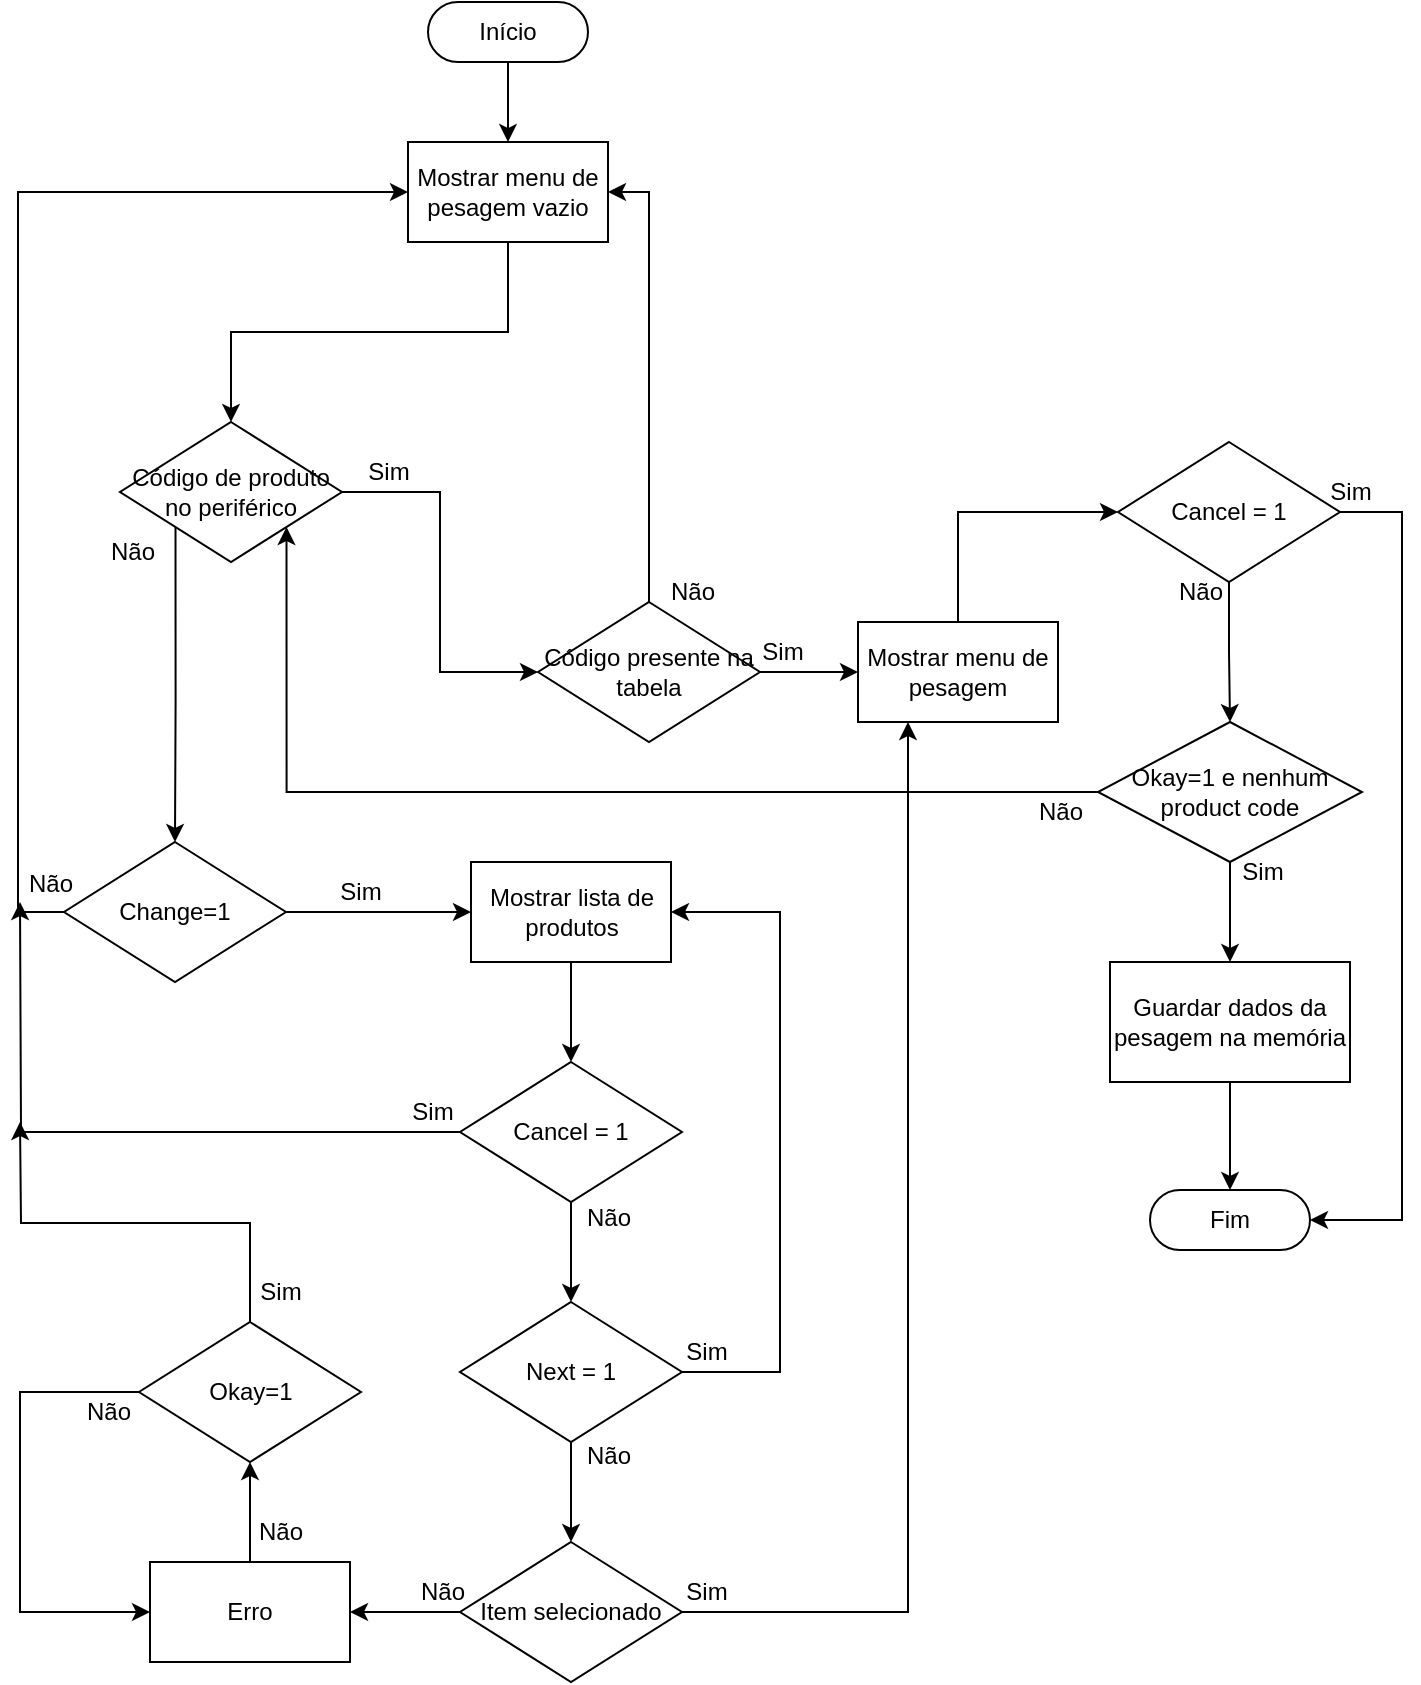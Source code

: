<mxfile version="26.2.14">
  <diagram name="Page-1" id="Wz7lf-9QpKGxH8kcqoVr">
    <mxGraphModel dx="1523" dy="870" grid="1" gridSize="10" guides="1" tooltips="1" connect="1" arrows="1" fold="1" page="1" pageScale="1" pageWidth="850" pageHeight="1100" math="0" shadow="0">
      <root>
        <mxCell id="0" />
        <mxCell id="1" parent="0" />
        <mxCell id="KrtiOsnqrLNsgrwErKld-3" style="edgeStyle=orthogonalEdgeStyle;rounded=0;orthogonalLoop=1;jettySize=auto;html=1;exitX=0.5;exitY=0.5;exitDx=0;exitDy=15;exitPerimeter=0;entryX=0.5;entryY=0;entryDx=0;entryDy=0;" parent="1" source="KrtiOsnqrLNsgrwErKld-1" target="KrtiOsnqrLNsgrwErKld-2" edge="1">
          <mxGeometry relative="1" as="geometry" />
        </mxCell>
        <mxCell id="KrtiOsnqrLNsgrwErKld-1" value="Início" style="html=1;dashed=0;whiteSpace=wrap;shape=mxgraph.dfd.start" parent="1" vertex="1">
          <mxGeometry x="293" y="30" width="80" height="30" as="geometry" />
        </mxCell>
        <mxCell id="KrtiOsnqrLNsgrwErKld-5" style="edgeStyle=orthogonalEdgeStyle;rounded=0;orthogonalLoop=1;jettySize=auto;html=1;exitX=0.5;exitY=1;exitDx=0;exitDy=0;entryX=0.5;entryY=0;entryDx=0;entryDy=0;" parent="1" source="KrtiOsnqrLNsgrwErKld-2" target="KrtiOsnqrLNsgrwErKld-4" edge="1">
          <mxGeometry relative="1" as="geometry" />
        </mxCell>
        <mxCell id="KrtiOsnqrLNsgrwErKld-2" value="Mostrar menu de pesagem vazio" style="html=1;dashed=0;whiteSpace=wrap;" parent="1" vertex="1">
          <mxGeometry x="283" y="100" width="100" height="50" as="geometry" />
        </mxCell>
        <mxCell id="KrtiOsnqrLNsgrwErKld-11" style="edgeStyle=orthogonalEdgeStyle;rounded=0;orthogonalLoop=1;jettySize=auto;html=1;exitX=0;exitY=1;exitDx=0;exitDy=0;entryX=0.5;entryY=0;entryDx=0;entryDy=0;" parent="1" source="KrtiOsnqrLNsgrwErKld-4" target="KrtiOsnqrLNsgrwErKld-10" edge="1">
          <mxGeometry relative="1" as="geometry" />
        </mxCell>
        <mxCell id="KrtiOsnqrLNsgrwErKld-13" style="edgeStyle=orthogonalEdgeStyle;rounded=0;orthogonalLoop=1;jettySize=auto;html=1;exitX=1;exitY=0.5;exitDx=0;exitDy=0;entryX=0;entryY=0.5;entryDx=0;entryDy=0;" parent="1" source="KrtiOsnqrLNsgrwErKld-4" target="KrtiOsnqrLNsgrwErKld-14" edge="1">
          <mxGeometry relative="1" as="geometry">
            <mxPoint x="468" y="274.857" as="targetPoint" />
          </mxGeometry>
        </mxCell>
        <mxCell id="KrtiOsnqrLNsgrwErKld-4" value="&lt;div align=&quot;center&quot;&gt;&lt;font&gt;Código de produto no periférico&lt;/font&gt;&lt;/div&gt;" style="shape=rhombus;html=1;dashed=0;whiteSpace=wrap;perimeter=rhombusPerimeter;align=center;" parent="1" vertex="1">
          <mxGeometry x="139" y="240" width="111" height="70" as="geometry" />
        </mxCell>
        <mxCell id="KrtiOsnqrLNsgrwErKld-12" style="edgeStyle=orthogonalEdgeStyle;rounded=0;orthogonalLoop=1;jettySize=auto;html=1;exitX=0;exitY=0.5;exitDx=0;exitDy=0;entryX=0;entryY=0.5;entryDx=0;entryDy=0;" parent="1" source="KrtiOsnqrLNsgrwErKld-10" target="KrtiOsnqrLNsgrwErKld-2" edge="1">
          <mxGeometry relative="1" as="geometry">
            <Array as="points">
              <mxPoint x="88" y="485" />
              <mxPoint x="88" y="125" />
            </Array>
          </mxGeometry>
        </mxCell>
        <mxCell id="KrtiOsnqrLNsgrwErKld-25" style="edgeStyle=orthogonalEdgeStyle;rounded=0;orthogonalLoop=1;jettySize=auto;html=1;exitX=1;exitY=0.5;exitDx=0;exitDy=0;entryX=0;entryY=0.5;entryDx=0;entryDy=0;" parent="1" source="KrtiOsnqrLNsgrwErKld-10" target="KrtiOsnqrLNsgrwErKld-21" edge="1">
          <mxGeometry relative="1" as="geometry" />
        </mxCell>
        <mxCell id="KrtiOsnqrLNsgrwErKld-10" value="Change=1" style="shape=rhombus;html=1;dashed=0;whiteSpace=wrap;perimeter=rhombusPerimeter;align=center;" parent="1" vertex="1">
          <mxGeometry x="111" y="450" width="111" height="70" as="geometry" />
        </mxCell>
        <mxCell id="KrtiOsnqrLNsgrwErKld-16" style="edgeStyle=orthogonalEdgeStyle;rounded=0;orthogonalLoop=1;jettySize=auto;html=1;exitX=1;exitY=0.5;exitDx=0;exitDy=0;" parent="1" source="KrtiOsnqrLNsgrwErKld-14" target="KrtiOsnqrLNsgrwErKld-15" edge="1">
          <mxGeometry relative="1" as="geometry" />
        </mxCell>
        <mxCell id="KrtiOsnqrLNsgrwErKld-56" style="edgeStyle=orthogonalEdgeStyle;rounded=0;orthogonalLoop=1;jettySize=auto;html=1;exitX=0.5;exitY=0;exitDx=0;exitDy=0;entryX=1;entryY=0.5;entryDx=0;entryDy=0;" parent="1" source="KrtiOsnqrLNsgrwErKld-14" target="KrtiOsnqrLNsgrwErKld-2" edge="1">
          <mxGeometry relative="1" as="geometry">
            <mxPoint x="373" y="245" as="targetPoint" />
          </mxGeometry>
        </mxCell>
        <mxCell id="KrtiOsnqrLNsgrwErKld-14" value="Código presente na tabela" style="shape=rhombus;html=1;dashed=0;whiteSpace=wrap;perimeter=rhombusPerimeter;align=center;" parent="1" vertex="1">
          <mxGeometry x="348" y="330" width="111" height="70" as="geometry" />
        </mxCell>
        <mxCell id="WrC_AKm9wQeSflWJCdDe-4" style="edgeStyle=orthogonalEdgeStyle;rounded=0;orthogonalLoop=1;jettySize=auto;html=1;exitX=0.5;exitY=0;exitDx=0;exitDy=0;entryX=0;entryY=0.5;entryDx=0;entryDy=0;" edge="1" parent="1" source="KrtiOsnqrLNsgrwErKld-15" target="KrtiOsnqrLNsgrwErKld-60">
          <mxGeometry relative="1" as="geometry" />
        </mxCell>
        <mxCell id="KrtiOsnqrLNsgrwErKld-15" value="Mostrar menu de pesagem" style="html=1;dashed=0;whiteSpace=wrap;" parent="1" vertex="1">
          <mxGeometry x="508" y="340" width="100" height="50" as="geometry" />
        </mxCell>
        <mxCell id="KrtiOsnqrLNsgrwErKld-17" value="Sim" style="text;html=1;align=center;verticalAlign=middle;resizable=0;points=[];autosize=1;strokeColor=none;fillColor=none;" parent="1" vertex="1">
          <mxGeometry x="253" y="250" width="40" height="30" as="geometry" />
        </mxCell>
        <mxCell id="KrtiOsnqrLNsgrwErKld-18" value="Sim" style="text;html=1;align=center;verticalAlign=middle;resizable=0;points=[];autosize=1;strokeColor=none;fillColor=none;" parent="1" vertex="1">
          <mxGeometry x="450" y="340" width="40" height="30" as="geometry" />
        </mxCell>
        <mxCell id="KrtiOsnqrLNsgrwErKld-19" value="Não" style="text;html=1;align=center;verticalAlign=middle;resizable=0;points=[];autosize=1;strokeColor=none;fillColor=none;" parent="1" vertex="1">
          <mxGeometry x="120" y="290" width="50" height="30" as="geometry" />
        </mxCell>
        <mxCell id="KrtiOsnqrLNsgrwErKld-20" value="Não" style="text;html=1;align=center;verticalAlign=middle;resizable=0;points=[];autosize=1;strokeColor=none;fillColor=none;" parent="1" vertex="1">
          <mxGeometry x="79" y="456" width="50" height="30" as="geometry" />
        </mxCell>
        <mxCell id="KrtiOsnqrLNsgrwErKld-23" style="edgeStyle=orthogonalEdgeStyle;rounded=0;orthogonalLoop=1;jettySize=auto;html=1;exitX=0.5;exitY=1;exitDx=0;exitDy=0;entryX=0.5;entryY=0;entryDx=0;entryDy=0;" parent="1" source="KrtiOsnqrLNsgrwErKld-21" target="KrtiOsnqrLNsgrwErKld-22" edge="1">
          <mxGeometry relative="1" as="geometry" />
        </mxCell>
        <mxCell id="KrtiOsnqrLNsgrwErKld-21" value="Mostrar lista de produtos" style="html=1;dashed=0;whiteSpace=wrap;" parent="1" vertex="1">
          <mxGeometry x="314.5" y="460" width="100" height="50" as="geometry" />
        </mxCell>
        <mxCell id="KrtiOsnqrLNsgrwErKld-24" style="edgeStyle=orthogonalEdgeStyle;rounded=0;orthogonalLoop=1;jettySize=auto;html=1;exitX=0;exitY=0.5;exitDx=0;exitDy=0;" parent="1" source="KrtiOsnqrLNsgrwErKld-22" edge="1">
          <mxGeometry relative="1" as="geometry">
            <mxPoint x="89" y="480" as="targetPoint" />
          </mxGeometry>
        </mxCell>
        <mxCell id="KrtiOsnqrLNsgrwErKld-28" style="edgeStyle=orthogonalEdgeStyle;rounded=0;orthogonalLoop=1;jettySize=auto;html=1;exitX=0.5;exitY=1;exitDx=0;exitDy=0;entryX=0.5;entryY=0;entryDx=0;entryDy=0;" parent="1" source="KrtiOsnqrLNsgrwErKld-22" target="KrtiOsnqrLNsgrwErKld-27" edge="1">
          <mxGeometry relative="1" as="geometry" />
        </mxCell>
        <mxCell id="KrtiOsnqrLNsgrwErKld-22" value="Cancel = 1" style="shape=rhombus;html=1;dashed=0;whiteSpace=wrap;perimeter=rhombusPerimeter;align=center;" parent="1" vertex="1">
          <mxGeometry x="309" y="560" width="111" height="70" as="geometry" />
        </mxCell>
        <mxCell id="KrtiOsnqrLNsgrwErKld-29" style="edgeStyle=orthogonalEdgeStyle;rounded=0;orthogonalLoop=1;jettySize=auto;html=1;exitX=1;exitY=0.5;exitDx=0;exitDy=0;entryX=1;entryY=0.5;entryDx=0;entryDy=0;" parent="1" source="KrtiOsnqrLNsgrwErKld-27" target="KrtiOsnqrLNsgrwErKld-21" edge="1">
          <mxGeometry relative="1" as="geometry">
            <Array as="points">
              <mxPoint x="469" y="715" />
              <mxPoint x="469" y="485" />
            </Array>
          </mxGeometry>
        </mxCell>
        <mxCell id="KrtiOsnqrLNsgrwErKld-31" style="edgeStyle=orthogonalEdgeStyle;rounded=0;orthogonalLoop=1;jettySize=auto;html=1;exitX=0.5;exitY=1;exitDx=0;exitDy=0;entryX=0.5;entryY=0;entryDx=0;entryDy=0;" parent="1" source="KrtiOsnqrLNsgrwErKld-27" target="KrtiOsnqrLNsgrwErKld-30" edge="1">
          <mxGeometry relative="1" as="geometry" />
        </mxCell>
        <mxCell id="KrtiOsnqrLNsgrwErKld-27" value="Next = 1" style="shape=rhombus;html=1;dashed=0;whiteSpace=wrap;perimeter=rhombusPerimeter;align=center;" parent="1" vertex="1">
          <mxGeometry x="309" y="680" width="111" height="70" as="geometry" />
        </mxCell>
        <mxCell id="KrtiOsnqrLNsgrwErKld-32" style="edgeStyle=orthogonalEdgeStyle;rounded=0;orthogonalLoop=1;jettySize=auto;html=1;exitX=1;exitY=0.5;exitDx=0;exitDy=0;entryX=0.25;entryY=1;entryDx=0;entryDy=0;" parent="1" source="KrtiOsnqrLNsgrwErKld-30" target="KrtiOsnqrLNsgrwErKld-15" edge="1">
          <mxGeometry relative="1" as="geometry" />
        </mxCell>
        <mxCell id="KrtiOsnqrLNsgrwErKld-34" style="edgeStyle=orthogonalEdgeStyle;rounded=0;orthogonalLoop=1;jettySize=auto;html=1;exitX=0;exitY=0.5;exitDx=0;exitDy=0;entryX=1;entryY=0.5;entryDx=0;entryDy=0;" parent="1" source="KrtiOsnqrLNsgrwErKld-30" target="KrtiOsnqrLNsgrwErKld-33" edge="1">
          <mxGeometry relative="1" as="geometry" />
        </mxCell>
        <mxCell id="KrtiOsnqrLNsgrwErKld-30" value="Item selecionado" style="shape=rhombus;html=1;dashed=0;whiteSpace=wrap;perimeter=rhombusPerimeter;align=center;" parent="1" vertex="1">
          <mxGeometry x="309" y="800" width="111" height="70" as="geometry" />
        </mxCell>
        <mxCell id="KrtiOsnqrLNsgrwErKld-37" style="edgeStyle=orthogonalEdgeStyle;rounded=0;orthogonalLoop=1;jettySize=auto;html=1;exitX=0.5;exitY=0;exitDx=0;exitDy=0;entryX=0.5;entryY=1;entryDx=0;entryDy=0;" parent="1" source="KrtiOsnqrLNsgrwErKld-33" target="KrtiOsnqrLNsgrwErKld-36" edge="1">
          <mxGeometry relative="1" as="geometry" />
        </mxCell>
        <mxCell id="KrtiOsnqrLNsgrwErKld-33" value="Erro" style="html=1;dashed=0;whiteSpace=wrap;" parent="1" vertex="1">
          <mxGeometry x="154" y="810" width="100" height="50" as="geometry" />
        </mxCell>
        <mxCell id="KrtiOsnqrLNsgrwErKld-38" style="edgeStyle=orthogonalEdgeStyle;rounded=0;orthogonalLoop=1;jettySize=auto;html=1;exitX=0;exitY=0.5;exitDx=0;exitDy=0;entryX=0;entryY=0.5;entryDx=0;entryDy=0;" parent="1" source="KrtiOsnqrLNsgrwErKld-36" target="KrtiOsnqrLNsgrwErKld-33" edge="1">
          <mxGeometry relative="1" as="geometry">
            <Array as="points">
              <mxPoint x="89" y="725" />
              <mxPoint x="89" y="835" />
            </Array>
          </mxGeometry>
        </mxCell>
        <mxCell id="KrtiOsnqrLNsgrwErKld-39" style="edgeStyle=orthogonalEdgeStyle;rounded=0;orthogonalLoop=1;jettySize=auto;html=1;exitX=0.5;exitY=0;exitDx=0;exitDy=0;" parent="1" source="KrtiOsnqrLNsgrwErKld-36" edge="1">
          <mxGeometry relative="1" as="geometry">
            <mxPoint x="89" y="590" as="targetPoint" />
          </mxGeometry>
        </mxCell>
        <mxCell id="KrtiOsnqrLNsgrwErKld-36" value="Okay=1" style="shape=rhombus;html=1;dashed=0;whiteSpace=wrap;perimeter=rhombusPerimeter;align=center;" parent="1" vertex="1">
          <mxGeometry x="148.5" y="690" width="111" height="70" as="geometry" />
        </mxCell>
        <mxCell id="KrtiOsnqrLNsgrwErKld-48" value="Sim" style="text;html=1;align=center;verticalAlign=middle;resizable=0;points=[];autosize=1;strokeColor=none;fillColor=none;" parent="1" vertex="1">
          <mxGeometry x="199" y="660" width="40" height="30" as="geometry" />
        </mxCell>
        <mxCell id="KrtiOsnqrLNsgrwErKld-49" value="Sim" style="text;html=1;align=center;verticalAlign=middle;resizable=0;points=[];autosize=1;strokeColor=none;fillColor=none;" parent="1" vertex="1">
          <mxGeometry x="274.5" y="570" width="40" height="30" as="geometry" />
        </mxCell>
        <mxCell id="KrtiOsnqrLNsgrwErKld-50" value="Sim" style="text;html=1;align=center;verticalAlign=middle;resizable=0;points=[];autosize=1;strokeColor=none;fillColor=none;" parent="1" vertex="1">
          <mxGeometry x="412" y="690" width="40" height="30" as="geometry" />
        </mxCell>
        <mxCell id="KrtiOsnqrLNsgrwErKld-51" value="Sim" style="text;html=1;align=center;verticalAlign=middle;resizable=0;points=[];autosize=1;strokeColor=none;fillColor=none;" parent="1" vertex="1">
          <mxGeometry x="412" y="810" width="40" height="30" as="geometry" />
        </mxCell>
        <mxCell id="KrtiOsnqrLNsgrwErKld-52" value="Não" style="text;html=1;align=center;verticalAlign=middle;resizable=0;points=[];autosize=1;strokeColor=none;fillColor=none;" parent="1" vertex="1">
          <mxGeometry x="358" y="623" width="50" height="30" as="geometry" />
        </mxCell>
        <mxCell id="KrtiOsnqrLNsgrwErKld-53" value="Não" style="text;html=1;align=center;verticalAlign=middle;resizable=0;points=[];autosize=1;strokeColor=none;fillColor=none;" parent="1" vertex="1">
          <mxGeometry x="358" y="742" width="50" height="30" as="geometry" />
        </mxCell>
        <mxCell id="KrtiOsnqrLNsgrwErKld-54" value="Não" style="text;html=1;align=center;verticalAlign=middle;resizable=0;points=[];autosize=1;strokeColor=none;fillColor=none;" parent="1" vertex="1">
          <mxGeometry x="274.5" y="810" width="50" height="30" as="geometry" />
        </mxCell>
        <mxCell id="KrtiOsnqrLNsgrwErKld-55" value="Não" style="text;html=1;align=center;verticalAlign=middle;resizable=0;points=[];autosize=1;strokeColor=none;fillColor=none;" parent="1" vertex="1">
          <mxGeometry x="194" y="780" width="50" height="30" as="geometry" />
        </mxCell>
        <mxCell id="WrC_AKm9wQeSflWJCdDe-5" style="edgeStyle=orthogonalEdgeStyle;rounded=0;orthogonalLoop=1;jettySize=auto;html=1;exitX=0.5;exitY=1;exitDx=0;exitDy=0;entryX=0.5;entryY=0;entryDx=0;entryDy=0;" edge="1" parent="1" source="KrtiOsnqrLNsgrwErKld-60" target="WrC_AKm9wQeSflWJCdDe-2">
          <mxGeometry relative="1" as="geometry" />
        </mxCell>
        <mxCell id="KrtiOsnqrLNsgrwErKld-60" value="Cancel = 1" style="shape=rhombus;html=1;dashed=0;whiteSpace=wrap;perimeter=rhombusPerimeter;align=center;" parent="1" vertex="1">
          <mxGeometry x="638" y="250" width="111" height="70" as="geometry" />
        </mxCell>
        <mxCell id="KrtiOsnqrLNsgrwErKld-73" value="Não" style="text;html=1;align=center;verticalAlign=middle;resizable=0;points=[];autosize=1;strokeColor=none;fillColor=none;" parent="1" vertex="1">
          <mxGeometry x="654" y="310" width="50" height="30" as="geometry" />
        </mxCell>
        <mxCell id="KrtiOsnqrLNsgrwErKld-74" value="Não" style="text;html=1;align=center;verticalAlign=middle;resizable=0;points=[];autosize=1;strokeColor=none;fillColor=none;" parent="1" vertex="1">
          <mxGeometry x="108" y="720" width="50" height="30" as="geometry" />
        </mxCell>
        <mxCell id="WrC_AKm9wQeSflWJCdDe-1" value="Sim" style="text;html=1;align=center;verticalAlign=middle;resizable=0;points=[];autosize=1;strokeColor=none;fillColor=none;" vertex="1" parent="1">
          <mxGeometry x="239" y="460" width="40" height="30" as="geometry" />
        </mxCell>
        <mxCell id="WrC_AKm9wQeSflWJCdDe-8" style="edgeStyle=orthogonalEdgeStyle;rounded=0;orthogonalLoop=1;jettySize=auto;html=1;exitX=0.5;exitY=1;exitDx=0;exitDy=0;" edge="1" parent="1" source="WrC_AKm9wQeSflWJCdDe-2" target="WrC_AKm9wQeSflWJCdDe-7">
          <mxGeometry relative="1" as="geometry" />
        </mxCell>
        <mxCell id="WrC_AKm9wQeSflWJCdDe-15" style="edgeStyle=orthogonalEdgeStyle;rounded=0;orthogonalLoop=1;jettySize=auto;html=1;exitX=0;exitY=0.5;exitDx=0;exitDy=0;entryX=1;entryY=1;entryDx=0;entryDy=0;" edge="1" parent="1" source="WrC_AKm9wQeSflWJCdDe-2" target="KrtiOsnqrLNsgrwErKld-4">
          <mxGeometry relative="1" as="geometry" />
        </mxCell>
        <mxCell id="WrC_AKm9wQeSflWJCdDe-2" value="Okay=1 e nenhum product code" style="shape=rhombus;html=1;dashed=0;whiteSpace=wrap;perimeter=rhombusPerimeter;align=center;" vertex="1" parent="1">
          <mxGeometry x="628" y="390" width="132" height="70" as="geometry" />
        </mxCell>
        <mxCell id="WrC_AKm9wQeSflWJCdDe-10" style="edgeStyle=orthogonalEdgeStyle;rounded=0;orthogonalLoop=1;jettySize=auto;html=1;exitX=0.5;exitY=1;exitDx=0;exitDy=0;" edge="1" parent="1" source="WrC_AKm9wQeSflWJCdDe-7" target="WrC_AKm9wQeSflWJCdDe-9">
          <mxGeometry relative="1" as="geometry" />
        </mxCell>
        <mxCell id="WrC_AKm9wQeSflWJCdDe-7" value="Guardar dados da pesagem na memória" style="rounded=0;whiteSpace=wrap;html=1;" vertex="1" parent="1">
          <mxGeometry x="634" y="510" width="120" height="60" as="geometry" />
        </mxCell>
        <mxCell id="WrC_AKm9wQeSflWJCdDe-9" value="Fim" style="html=1;dashed=0;whiteSpace=wrap;shape=mxgraph.dfd.start" vertex="1" parent="1">
          <mxGeometry x="654" y="624" width="80" height="30" as="geometry" />
        </mxCell>
        <mxCell id="WrC_AKm9wQeSflWJCdDe-11" style="edgeStyle=orthogonalEdgeStyle;rounded=0;orthogonalLoop=1;jettySize=auto;html=1;exitX=1;exitY=0.5;exitDx=0;exitDy=0;entryX=1;entryY=0.5;entryDx=0;entryDy=0;entryPerimeter=0;" edge="1" parent="1" source="KrtiOsnqrLNsgrwErKld-60" target="WrC_AKm9wQeSflWJCdDe-9">
          <mxGeometry relative="1" as="geometry">
            <Array as="points">
              <mxPoint x="780" y="285" />
              <mxPoint x="780" y="639" />
            </Array>
          </mxGeometry>
        </mxCell>
        <mxCell id="WrC_AKm9wQeSflWJCdDe-12" value="Sim" style="text;html=1;align=center;verticalAlign=middle;resizable=0;points=[];autosize=1;strokeColor=none;fillColor=none;" vertex="1" parent="1">
          <mxGeometry x="734" y="260" width="40" height="30" as="geometry" />
        </mxCell>
        <mxCell id="WrC_AKm9wQeSflWJCdDe-13" value="Sim" style="text;html=1;align=center;verticalAlign=middle;resizable=0;points=[];autosize=1;strokeColor=none;fillColor=none;" vertex="1" parent="1">
          <mxGeometry x="690" y="450" width="40" height="30" as="geometry" />
        </mxCell>
        <mxCell id="WrC_AKm9wQeSflWJCdDe-14" value="Não" style="text;html=1;align=center;verticalAlign=middle;resizable=0;points=[];autosize=1;strokeColor=none;fillColor=none;" vertex="1" parent="1">
          <mxGeometry x="400" y="310" width="50" height="30" as="geometry" />
        </mxCell>
        <mxCell id="WrC_AKm9wQeSflWJCdDe-16" value="Não" style="text;html=1;align=center;verticalAlign=middle;resizable=0;points=[];autosize=1;strokeColor=none;fillColor=none;" vertex="1" parent="1">
          <mxGeometry x="584" y="420" width="50" height="30" as="geometry" />
        </mxCell>
      </root>
    </mxGraphModel>
  </diagram>
</mxfile>
